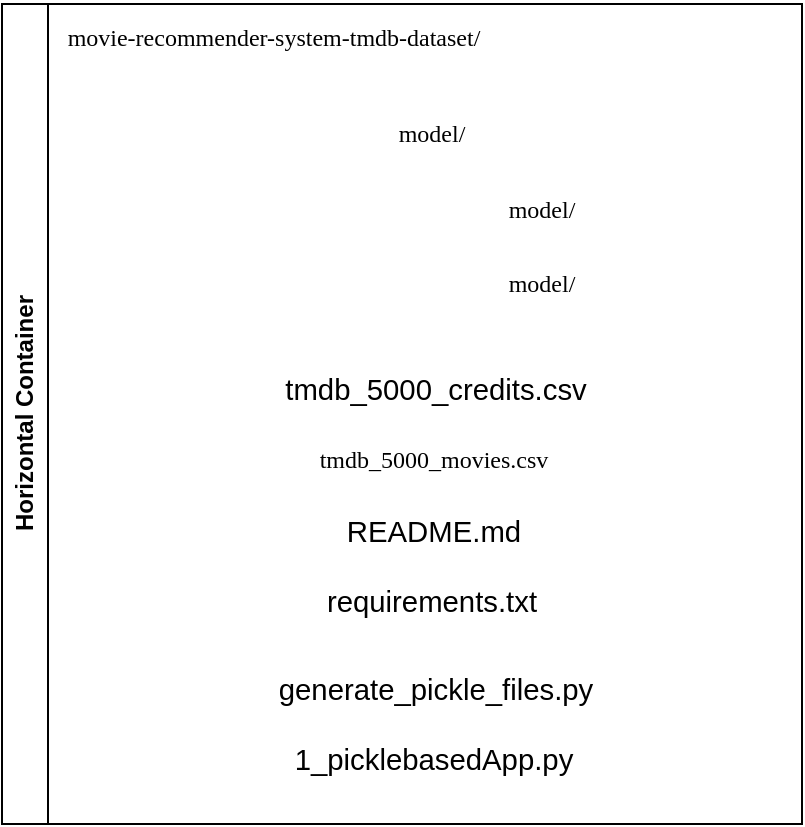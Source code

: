 <mxfile version="27.1.6">
  <diagram name="Page-1" id="ocyLgxbPJHXp4FCYeSMw">
    <mxGraphModel dx="873" dy="450" grid="1" gridSize="10" guides="1" tooltips="1" connect="1" arrows="1" fold="1" page="1" pageScale="1" pageWidth="1100" pageHeight="850" math="0" shadow="0">
      <root>
        <mxCell id="0" />
        <mxCell id="1" parent="0" />
        <object label="&lt;p align=&quot;center&quot; class=&quot;MsoNormal&quot;&gt;&lt;span style=&quot;font-family:  Times New Roman;&quot;&gt;movie-recommender-system-tmdb-dataset/&lt;/span&gt;&lt;/p&gt;" id="DUQ8JvHc4afLD08pUwu4-1">
          <mxCell style="rounded=0;whiteSpace=wrap;html=1;strokeColor=none;" vertex="1" parent="1">
            <mxGeometry x="161" y="82" width="250" height="30" as="geometry" />
          </mxCell>
        </object>
        <object label="&lt;p align=&quot;center&quot; class=&quot;MsoNormal&quot;&gt;&lt;font face=&quot;Times New Roman&quot;&gt;model/&lt;/font&gt;&lt;/p&gt;" id="DUQ8JvHc4afLD08pUwu4-2">
          <mxCell style="rounded=0;whiteSpace=wrap;html=1;strokeColor=none;" vertex="1" parent="1">
            <mxGeometry x="240" y="130" width="250" height="30" as="geometry" />
          </mxCell>
        </object>
        <object label="&lt;p align=&quot;center&quot; class=&quot;MsoNormal&quot;&gt;&lt;span style=&quot;font-size:11.0pt;line-height:107%;&lt;br/&gt;font-family: Times New Roman;mso-fareast-font-family: sans serif,serif,monospace,auto;mso-fareast-theme-font:&lt;br/&gt;minor-latin;mso-ansi-language:EN-US;mso-fareast-language:EN-US;mso-bidi-language:&lt;br/&gt;AR-SA&quot;&gt;tmdb_5000_credits.csv&lt;/span&gt;&lt;br&gt;&lt;/p&gt;" id="DUQ8JvHc4afLD08pUwu4-3">
          <mxCell style="rounded=0;whiteSpace=wrap;html=1;strokeColor=none;" vertex="1" parent="1">
            <mxGeometry x="242" y="258" width="250" height="30" as="geometry" />
          </mxCell>
        </object>
        <object label="&lt;p align=&quot;center&quot; class=&quot;MsoNormal&quot;&gt;&lt;font face=&quot;Times New Roman&quot;&gt;model/&lt;/font&gt;&lt;/p&gt;" id="DUQ8JvHc4afLD08pUwu4-4">
          <mxCell style="rounded=0;whiteSpace=wrap;html=1;strokeColor=none;" vertex="1" parent="1">
            <mxGeometry x="295" y="168" width="250" height="30" as="geometry" />
          </mxCell>
        </object>
        <object label="&lt;p align=&quot;center&quot; class=&quot;MsoNormal&quot;&gt;&lt;font face=&quot;Times New Roman&quot;&gt;model/&lt;/font&gt;&lt;/p&gt;" id="DUQ8JvHc4afLD08pUwu4-5">
          <mxCell style="rounded=0;whiteSpace=wrap;html=1;strokeColor=none;" vertex="1" parent="1">
            <mxGeometry x="295" y="205" width="250" height="30" as="geometry" />
          </mxCell>
        </object>
        <object label="&lt;p class=&quot;MsoNormal&quot;&gt;&lt;span style=&quot;font-family: Times New Roman;&quot;&gt;tmdb_5000_movies.csv&lt;/span&gt;&lt;/p&gt;" id="DUQ8JvHc4afLD08pUwu4-6">
          <mxCell style="rounded=0;whiteSpace=wrap;html=1;strokeColor=none;" vertex="1" parent="1">
            <mxGeometry x="241" y="293" width="250" height="30" as="geometry" />
          </mxCell>
        </object>
        <object label="&lt;p align=&quot;center&quot; class=&quot;MsoNormal&quot;&gt;&lt;span style=&quot;font-size:11.0pt;line-height:107%;&lt;br/&gt;font-family: Times New Roman;mso-fareast-font-family: sans serif,serif,monospace,auto;mso-fareast-theme-font:&lt;br/&gt;minor-latin;mso-ansi-language:EN-US;mso-fareast-language:EN-US;mso-bidi-language:&lt;br/&gt;AR-SA&quot;&gt;README.md&lt;/span&gt;&lt;br&gt;&lt;/p&gt;" id="DUQ8JvHc4afLD08pUwu4-8">
          <mxCell style="rounded=0;whiteSpace=wrap;html=1;strokeColor=none;" vertex="1" parent="1">
            <mxGeometry x="241" y="329" width="250" height="30" as="geometry" />
          </mxCell>
        </object>
        <object label="&lt;p align=&quot;center&quot; class=&quot;MsoNormal&quot;&gt;&lt;span style=&quot;font-size:11.0pt;line-height:107%;&lt;br/&gt;font-family: Times New Roman;mso-fareast-font-family: sans serif,serif,monospace,auto;mso-fareast-theme-font:&lt;br/&gt;minor-latin;mso-ansi-language:EN-US;mso-fareast-language:EN-US;mso-bidi-language:&lt;br/&gt;AR-SA&quot;&gt;requirements.txt&lt;/span&gt;&lt;br&gt;&lt;/p&gt;" id="DUQ8JvHc4afLD08pUwu4-9">
          <mxCell style="rounded=0;whiteSpace=wrap;html=1;strokeColor=none;" vertex="1" parent="1">
            <mxGeometry x="240" y="364" width="250" height="30" as="geometry" />
          </mxCell>
        </object>
        <object label="&lt;p align=&quot;center&quot; class=&quot;MsoNormal&quot;&gt;&lt;span style=&quot;font-size:11.0pt;line-height:107%;&lt;br/&gt;font-family: Times New Roman;mso-fareast-font-family: sans serif,serif,monospace,auto;mso-fareast-theme-font:&lt;br/&gt;minor-latin;mso-ansi-language:EN-US;mso-fareast-language:EN-US;mso-bidi-language:&lt;br/&gt;AR-SA&quot;&gt;generate_pickle_files.py&lt;/span&gt;&lt;br&gt;&lt;/p&gt;" id="DUQ8JvHc4afLD08pUwu4-12">
          <mxCell style="rounded=0;whiteSpace=wrap;html=1;strokeColor=none;" vertex="1" parent="1">
            <mxGeometry x="242" y="408" width="250" height="30" as="geometry" />
          </mxCell>
        </object>
        <object label="&lt;p align=&quot;center&quot; class=&quot;MsoNormal&quot;&gt;&lt;span style=&quot;font-size:11.0pt;line-height:107%;&lt;br/&gt;font-family: Times New Roman;mso-fareast-font-family: sans serif,serif,monospace,auto;mso-fareast-theme-font:&lt;br/&gt;minor-latin;mso-ansi-language:EN-US;mso-fareast-language:EN-US;mso-bidi-language:&lt;br/&gt;AR-SA&quot;&gt;1_picklebasedApp.py&lt;/span&gt;&lt;br&gt;&lt;/p&gt;" id="DUQ8JvHc4afLD08pUwu4-13">
          <mxCell style="rounded=0;whiteSpace=wrap;html=1;strokeColor=none;" vertex="1" parent="1">
            <mxGeometry x="241" y="443" width="250" height="30" as="geometry" />
          </mxCell>
        </object>
        <mxCell id="DUQ8JvHc4afLD08pUwu4-14" value="Horizontal Container" style="swimlane;horizontal=0;whiteSpace=wrap;html=1;" vertex="1" parent="1">
          <mxGeometry x="150" y="80" width="400" height="410" as="geometry" />
        </mxCell>
      </root>
    </mxGraphModel>
  </diagram>
</mxfile>
